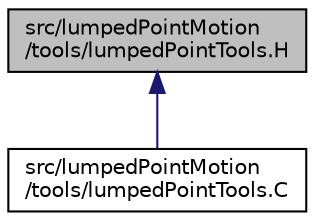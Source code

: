 digraph "src/lumpedPointMotion/tools/lumpedPointTools.H"
{
  bgcolor="transparent";
  edge [fontname="Helvetica",fontsize="10",labelfontname="Helvetica",labelfontsize="10"];
  node [fontname="Helvetica",fontsize="10",shape=record];
  Node1 [label="src/lumpedPointMotion\l/tools/lumpedPointTools.H",height=0.2,width=0.4,color="black", fillcolor="grey75", style="filled" fontcolor="black"];
  Node1 -> Node2 [dir="back",color="midnightblue",fontsize="10",style="solid",fontname="Helvetica"];
  Node2 [label="src/lumpedPointMotion\l/tools/lumpedPointTools.C",height=0.2,width=0.4,color="black",URL="$lumpedPointTools_8C.html"];
}
